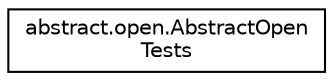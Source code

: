 digraph "Graphical Class Hierarchy"
{
 // LATEX_PDF_SIZE
  edge [fontname="Helvetica",fontsize="10",labelfontname="Helvetica",labelfontsize="10"];
  node [fontname="Helvetica",fontsize="10",shape=record];
  rankdir="LR";
  Node0 [label="abstract.open.AbstractOpen\lTests",height=0.2,width=0.4,color="black", fillcolor="white", style="filled",URL="$classabstract_1_1open_1_1AbstractOpenTests.html",tooltip=" "];
}
